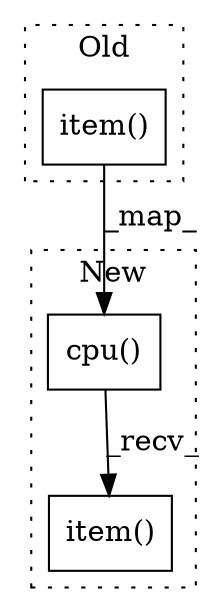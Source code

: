 digraph G {
subgraph cluster0 {
1 [label="item()" a="75" s="7938" l="35" shape="box"];
label = "Old";
style="dotted";
}
subgraph cluster1 {
2 [label="cpu()" a="75" s="8076" l="34" shape="box"];
3 [label="item()" a="75" s="8076" l="41" shape="box"];
label = "New";
style="dotted";
}
1 -> 2 [label="_map_"];
2 -> 3 [label="_recv_"];
}